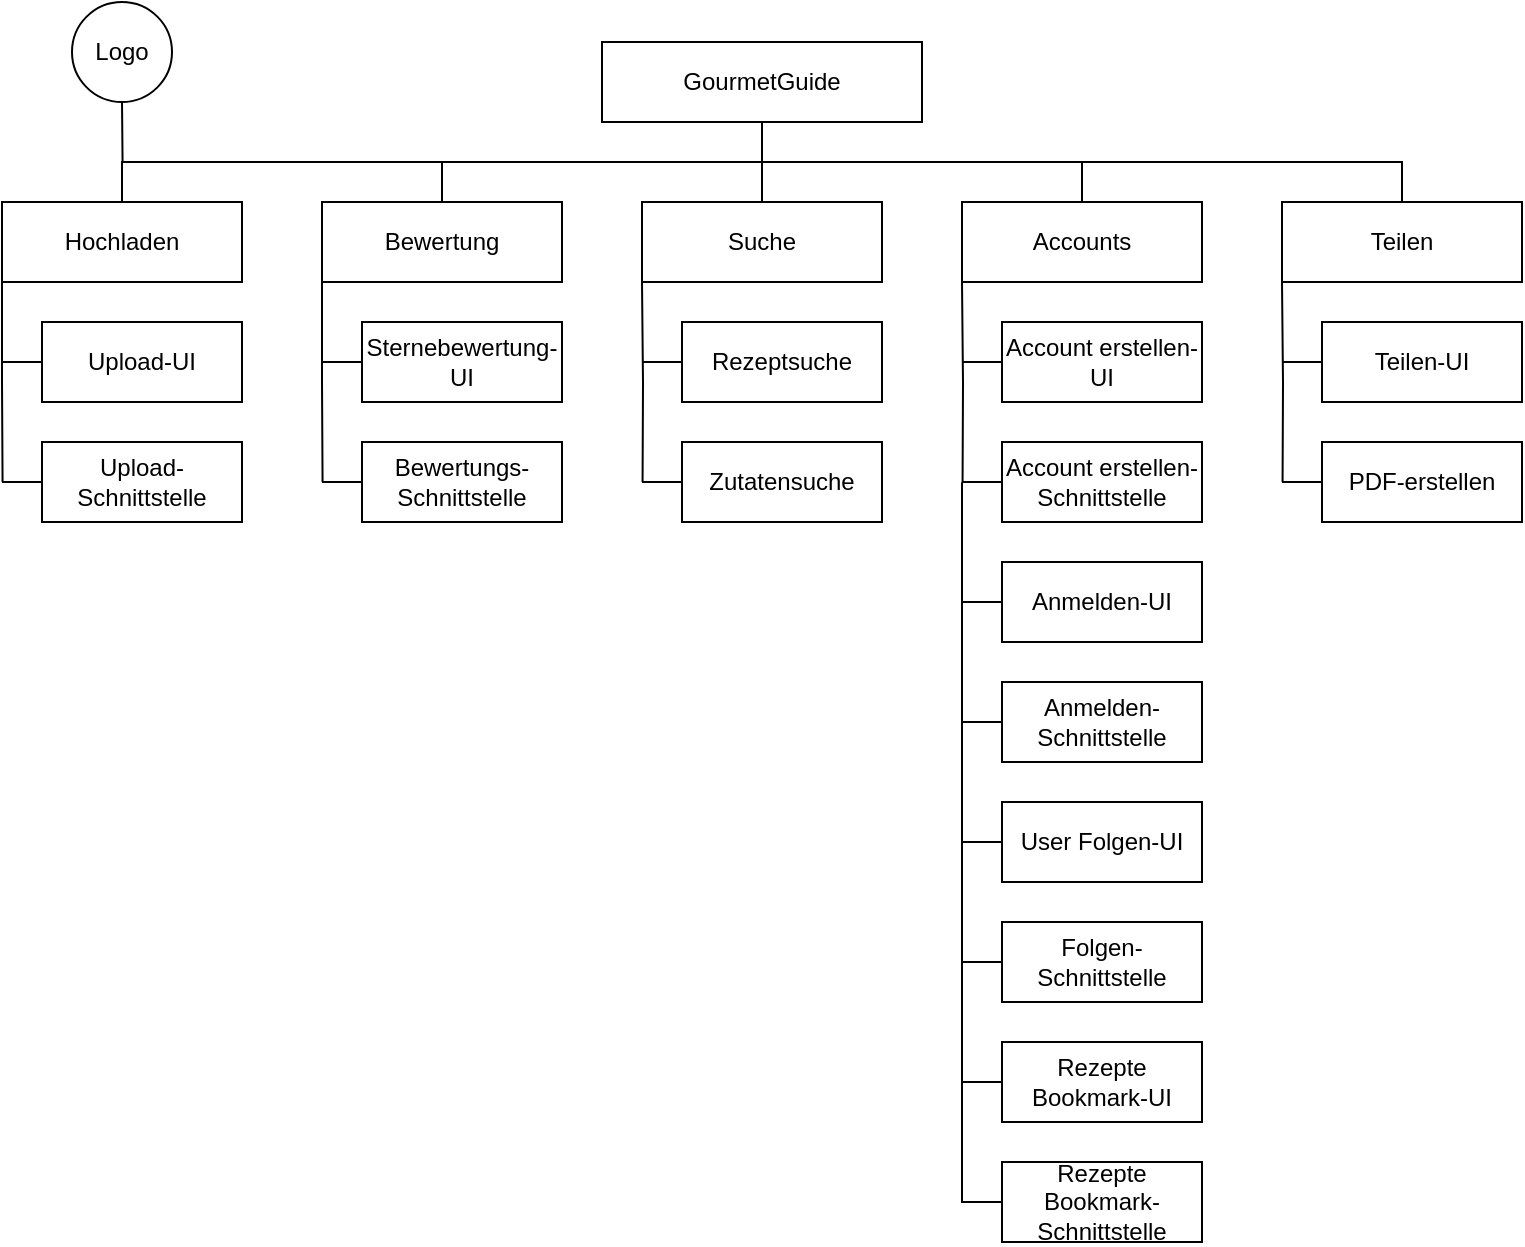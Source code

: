 <mxfile version="24.7.7">
  <diagram name="Seite-1" id="MGk_3q8jtqMFf_y7ZXC9">
    <mxGraphModel dx="494" dy="287" grid="1" gridSize="10" guides="1" tooltips="1" connect="1" arrows="1" fold="1" page="1" pageScale="1" pageWidth="827" pageHeight="1169" math="0" shadow="0">
      <root>
        <mxCell id="0" />
        <mxCell id="1" parent="0" />
        <mxCell id="921Ac5daBlPCPnIT0NoH-1" value="GourmetGuide" style="rounded=0;whiteSpace=wrap;html=1;" parent="1" vertex="1">
          <mxGeometry x="340" y="40" width="160" height="40" as="geometry" />
        </mxCell>
        <mxCell id="921Ac5daBlPCPnIT0NoH-4" style="edgeStyle=orthogonalEdgeStyle;rounded=0;orthogonalLoop=1;jettySize=auto;html=1;exitX=0.5;exitY=0;exitDx=0;exitDy=0;endArrow=none;endFill=0;entryX=0.5;entryY=1;entryDx=0;entryDy=0;" parent="1" source="921Ac5daBlPCPnIT0NoH-2" target="921Ac5daBlPCPnIT0NoH-1" edge="1">
          <mxGeometry relative="1" as="geometry">
            <mxPoint x="100" y="100" as="targetPoint" />
            <Array as="points">
              <mxPoint x="100" y="100" />
              <mxPoint x="420" y="100" />
            </Array>
          </mxGeometry>
        </mxCell>
        <mxCell id="921Ac5daBlPCPnIT0NoH-25" style="edgeStyle=orthogonalEdgeStyle;rounded=0;orthogonalLoop=1;jettySize=auto;html=1;exitX=0;exitY=1;exitDx=0;exitDy=0;endArrow=none;endFill=0;" parent="1" source="921Ac5daBlPCPnIT0NoH-2" edge="1">
          <mxGeometry relative="1" as="geometry">
            <mxPoint x="40.286" y="260" as="targetPoint" />
          </mxGeometry>
        </mxCell>
        <mxCell id="921Ac5daBlPCPnIT0NoH-2" value="Hochladen" style="rounded=0;whiteSpace=wrap;html=1;" parent="1" vertex="1">
          <mxGeometry x="40" y="120" width="120" height="40" as="geometry" />
        </mxCell>
        <mxCell id="921Ac5daBlPCPnIT0NoH-6" style="edgeStyle=orthogonalEdgeStyle;rounded=0;orthogonalLoop=1;jettySize=auto;html=1;exitX=0.5;exitY=0;exitDx=0;exitDy=0;endArrow=none;endFill=0;" parent="1" source="921Ac5daBlPCPnIT0NoH-3" edge="1">
          <mxGeometry relative="1" as="geometry">
            <mxPoint x="280" y="100" as="targetPoint" />
            <Array as="points">
              <mxPoint x="260" y="100" />
            </Array>
          </mxGeometry>
        </mxCell>
        <mxCell id="921Ac5daBlPCPnIT0NoH-22" style="edgeStyle=orthogonalEdgeStyle;rounded=0;orthogonalLoop=1;jettySize=auto;html=1;exitX=0;exitY=1;exitDx=0;exitDy=0;endArrow=none;endFill=0;" parent="1" source="921Ac5daBlPCPnIT0NoH-3" edge="1">
          <mxGeometry relative="1" as="geometry">
            <mxPoint x="200.286" y="260" as="targetPoint" />
          </mxGeometry>
        </mxCell>
        <mxCell id="921Ac5daBlPCPnIT0NoH-3" value="Bewertung" style="rounded=0;whiteSpace=wrap;html=1;" parent="1" vertex="1">
          <mxGeometry x="200" y="120" width="120" height="40" as="geometry" />
        </mxCell>
        <mxCell id="921Ac5daBlPCPnIT0NoH-9" style="edgeStyle=orthogonalEdgeStyle;rounded=0;orthogonalLoop=1;jettySize=auto;html=1;exitX=0.5;exitY=0;exitDx=0;exitDy=0;endArrow=none;endFill=0;" parent="1" source="921Ac5daBlPCPnIT0NoH-7" edge="1">
          <mxGeometry relative="1" as="geometry">
            <mxPoint x="420" y="100" as="targetPoint" />
          </mxGeometry>
        </mxCell>
        <mxCell id="921Ac5daBlPCPnIT0NoH-7" value="Suche" style="rounded=0;whiteSpace=wrap;html=1;" parent="1" vertex="1">
          <mxGeometry x="360" y="120" width="120" height="40" as="geometry" />
        </mxCell>
        <mxCell id="921Ac5daBlPCPnIT0NoH-10" style="edgeStyle=orthogonalEdgeStyle;rounded=0;orthogonalLoop=1;jettySize=auto;html=1;exitX=0.5;exitY=0;exitDx=0;exitDy=0;endArrow=none;endFill=0;" parent="1" source="921Ac5daBlPCPnIT0NoH-8" edge="1">
          <mxGeometry relative="1" as="geometry">
            <mxPoint x="420" y="100" as="targetPoint" />
            <Array as="points">
              <mxPoint x="580" y="100" />
            </Array>
          </mxGeometry>
        </mxCell>
        <mxCell id="921Ac5daBlPCPnIT0NoH-8" value="Accounts" style="rounded=0;whiteSpace=wrap;html=1;" parent="1" vertex="1">
          <mxGeometry x="520" y="120" width="120" height="40" as="geometry" />
        </mxCell>
        <mxCell id="921Ac5daBlPCPnIT0NoH-13" style="rounded=0;orthogonalLoop=1;jettySize=auto;html=1;exitX=0.5;exitY=0;exitDx=0;exitDy=0;endArrow=none;endFill=0;" parent="1" source="921Ac5daBlPCPnIT0NoH-11" edge="1">
          <mxGeometry relative="1" as="geometry">
            <mxPoint x="580" y="100" as="targetPoint" />
            <Array as="points">
              <mxPoint x="740" y="100" />
            </Array>
          </mxGeometry>
        </mxCell>
        <mxCell id="921Ac5daBlPCPnIT0NoH-11" value="Teilen" style="rounded=0;whiteSpace=wrap;html=1;" parent="1" vertex="1">
          <mxGeometry x="680" y="120" width="120" height="40" as="geometry" />
        </mxCell>
        <mxCell id="921Ac5daBlPCPnIT0NoH-27" style="edgeStyle=orthogonalEdgeStyle;rounded=0;orthogonalLoop=1;jettySize=auto;html=1;exitX=0;exitY=0.5;exitDx=0;exitDy=0;endArrow=none;endFill=0;" parent="1" source="921Ac5daBlPCPnIT0NoH-14" edge="1">
          <mxGeometry relative="1" as="geometry">
            <mxPoint x="40" y="200.143" as="targetPoint" />
          </mxGeometry>
        </mxCell>
        <mxCell id="921Ac5daBlPCPnIT0NoH-14" value="Upload-UI" style="rounded=0;whiteSpace=wrap;html=1;" parent="1" vertex="1">
          <mxGeometry x="60" y="180" width="100" height="40" as="geometry" />
        </mxCell>
        <mxCell id="921Ac5daBlPCPnIT0NoH-26" style="edgeStyle=orthogonalEdgeStyle;rounded=0;orthogonalLoop=1;jettySize=auto;html=1;exitX=0;exitY=0.5;exitDx=0;exitDy=0;endArrow=none;endFill=0;" parent="1" source="921Ac5daBlPCPnIT0NoH-15" edge="1">
          <mxGeometry relative="1" as="geometry">
            <mxPoint x="40" y="260.143" as="targetPoint" />
          </mxGeometry>
        </mxCell>
        <mxCell id="921Ac5daBlPCPnIT0NoH-15" value="Upload-Schnittstelle" style="rounded=0;whiteSpace=wrap;html=1;" parent="1" vertex="1">
          <mxGeometry x="60" y="240" width="100" height="40" as="geometry" />
        </mxCell>
        <mxCell id="921Ac5daBlPCPnIT0NoH-17" style="edgeStyle=orthogonalEdgeStyle;rounded=0;orthogonalLoop=1;jettySize=auto;html=1;exitX=0.5;exitY=1;exitDx=0;exitDy=0;endArrow=none;endFill=0;" parent="1" source="921Ac5daBlPCPnIT0NoH-16" edge="1">
          <mxGeometry relative="1" as="geometry">
            <mxPoint x="100.286" y="100" as="targetPoint" />
          </mxGeometry>
        </mxCell>
        <mxCell id="921Ac5daBlPCPnIT0NoH-16" value="Logo" style="ellipse;whiteSpace=wrap;html=1;aspect=fixed;" parent="1" vertex="1">
          <mxGeometry x="75" y="20" width="50" height="50" as="geometry" />
        </mxCell>
        <mxCell id="921Ac5daBlPCPnIT0NoH-23" style="edgeStyle=orthogonalEdgeStyle;rounded=0;orthogonalLoop=1;jettySize=auto;html=1;exitX=0;exitY=0.5;exitDx=0;exitDy=0;endArrow=none;endFill=0;" parent="1" source="921Ac5daBlPCPnIT0NoH-20" edge="1">
          <mxGeometry relative="1" as="geometry">
            <mxPoint x="200" y="260.143" as="targetPoint" />
          </mxGeometry>
        </mxCell>
        <mxCell id="921Ac5daBlPCPnIT0NoH-20" value="Bewertungs-Schnittstelle" style="rounded=0;whiteSpace=wrap;html=1;" parent="1" vertex="1">
          <mxGeometry x="220" y="240" width="100" height="40" as="geometry" />
        </mxCell>
        <mxCell id="921Ac5daBlPCPnIT0NoH-24" style="edgeStyle=orthogonalEdgeStyle;rounded=0;orthogonalLoop=1;jettySize=auto;html=1;exitX=0;exitY=0.5;exitDx=0;exitDy=0;endArrow=none;endFill=0;" parent="1" source="921Ac5daBlPCPnIT0NoH-21" edge="1">
          <mxGeometry relative="1" as="geometry">
            <mxPoint x="200" y="200.143" as="targetPoint" />
          </mxGeometry>
        </mxCell>
        <mxCell id="921Ac5daBlPCPnIT0NoH-21" value="Sternebewertung-UI" style="rounded=0;whiteSpace=wrap;html=1;" parent="1" vertex="1">
          <mxGeometry x="220" y="180" width="100" height="40" as="geometry" />
        </mxCell>
        <mxCell id="921Ac5daBlPCPnIT0NoH-28" style="edgeStyle=orthogonalEdgeStyle;rounded=0;orthogonalLoop=1;jettySize=auto;html=1;exitX=0;exitY=1;exitDx=0;exitDy=0;endArrow=none;endFill=0;" parent="1" edge="1">
          <mxGeometry relative="1" as="geometry">
            <mxPoint x="360.286" y="260" as="targetPoint" />
            <mxPoint x="360" y="160" as="sourcePoint" />
          </mxGeometry>
        </mxCell>
        <mxCell id="921Ac5daBlPCPnIT0NoH-29" style="edgeStyle=orthogonalEdgeStyle;rounded=0;orthogonalLoop=1;jettySize=auto;html=1;exitX=0;exitY=0.5;exitDx=0;exitDy=0;endArrow=none;endFill=0;" parent="1" source="921Ac5daBlPCPnIT0NoH-30" edge="1">
          <mxGeometry relative="1" as="geometry">
            <mxPoint x="360" y="260.143" as="targetPoint" />
          </mxGeometry>
        </mxCell>
        <mxCell id="921Ac5daBlPCPnIT0NoH-30" value="Zutatensuche" style="rounded=0;whiteSpace=wrap;html=1;" parent="1" vertex="1">
          <mxGeometry x="380" y="240" width="100" height="40" as="geometry" />
        </mxCell>
        <mxCell id="921Ac5daBlPCPnIT0NoH-31" style="edgeStyle=orthogonalEdgeStyle;rounded=0;orthogonalLoop=1;jettySize=auto;html=1;exitX=0;exitY=0.5;exitDx=0;exitDy=0;endArrow=none;endFill=0;" parent="1" source="921Ac5daBlPCPnIT0NoH-32" edge="1">
          <mxGeometry relative="1" as="geometry">
            <mxPoint x="360" y="200.143" as="targetPoint" />
          </mxGeometry>
        </mxCell>
        <mxCell id="921Ac5daBlPCPnIT0NoH-32" value="Rezeptsuche" style="rounded=0;whiteSpace=wrap;html=1;" parent="1" vertex="1">
          <mxGeometry x="380" y="180" width="100" height="40" as="geometry" />
        </mxCell>
        <mxCell id="921Ac5daBlPCPnIT0NoH-35" style="edgeStyle=orthogonalEdgeStyle;rounded=0;orthogonalLoop=1;jettySize=auto;html=1;exitX=0;exitY=1;exitDx=0;exitDy=0;endArrow=none;endFill=0;" parent="1" edge="1">
          <mxGeometry relative="1" as="geometry">
            <mxPoint x="520.286" y="260" as="targetPoint" />
            <mxPoint x="520" y="160" as="sourcePoint" />
          </mxGeometry>
        </mxCell>
        <mxCell id="921Ac5daBlPCPnIT0NoH-36" style="edgeStyle=orthogonalEdgeStyle;rounded=0;orthogonalLoop=1;jettySize=auto;html=1;exitX=0;exitY=0.5;exitDx=0;exitDy=0;endArrow=none;endFill=0;" parent="1" source="921Ac5daBlPCPnIT0NoH-37" edge="1">
          <mxGeometry relative="1" as="geometry">
            <mxPoint x="520" y="260.143" as="targetPoint" />
          </mxGeometry>
        </mxCell>
        <mxCell id="921Ac5daBlPCPnIT0NoH-37" value="Anmelden-UI" style="rounded=0;whiteSpace=wrap;html=1;" parent="1" vertex="1">
          <mxGeometry x="540" y="300" width="100" height="40" as="geometry" />
        </mxCell>
        <mxCell id="921Ac5daBlPCPnIT0NoH-38" style="edgeStyle=orthogonalEdgeStyle;rounded=0;orthogonalLoop=1;jettySize=auto;html=1;exitX=0;exitY=0.5;exitDx=0;exitDy=0;endArrow=none;endFill=0;" parent="1" source="921Ac5daBlPCPnIT0NoH-39" edge="1">
          <mxGeometry relative="1" as="geometry">
            <mxPoint x="520" y="200.143" as="targetPoint" />
          </mxGeometry>
        </mxCell>
        <mxCell id="921Ac5daBlPCPnIT0NoH-39" value="Account erstellen-UI" style="rounded=0;whiteSpace=wrap;html=1;" parent="1" vertex="1">
          <mxGeometry x="540" y="180" width="100" height="40" as="geometry" />
        </mxCell>
        <mxCell id="921Ac5daBlPCPnIT0NoH-42" style="edgeStyle=orthogonalEdgeStyle;rounded=0;orthogonalLoop=1;jettySize=auto;html=1;exitX=0;exitY=0.5;exitDx=0;exitDy=0;endArrow=none;endFill=0;" parent="1" source="921Ac5daBlPCPnIT0NoH-41" edge="1">
          <mxGeometry relative="1" as="geometry">
            <mxPoint x="520" y="260.143" as="targetPoint" />
          </mxGeometry>
        </mxCell>
        <mxCell id="921Ac5daBlPCPnIT0NoH-41" value="Account erstellen-Schnittstelle" style="rounded=0;whiteSpace=wrap;html=1;" parent="1" vertex="1">
          <mxGeometry x="540" y="240" width="100" height="40" as="geometry" />
        </mxCell>
        <mxCell id="921Ac5daBlPCPnIT0NoH-44" style="edgeStyle=orthogonalEdgeStyle;rounded=0;orthogonalLoop=1;jettySize=auto;html=1;exitX=0;exitY=0.5;exitDx=0;exitDy=0;endArrow=none;endFill=0;" parent="1" source="921Ac5daBlPCPnIT0NoH-43" edge="1">
          <mxGeometry relative="1" as="geometry">
            <mxPoint x="520" y="320" as="targetPoint" />
          </mxGeometry>
        </mxCell>
        <mxCell id="921Ac5daBlPCPnIT0NoH-43" value="Anmelden-Schnittstelle" style="rounded=0;whiteSpace=wrap;html=1;" parent="1" vertex="1">
          <mxGeometry x="540" y="360" width="100" height="40" as="geometry" />
        </mxCell>
        <mxCell id="921Ac5daBlPCPnIT0NoH-45" style="edgeStyle=orthogonalEdgeStyle;rounded=0;orthogonalLoop=1;jettySize=auto;html=1;exitX=0;exitY=1;exitDx=0;exitDy=0;endArrow=none;endFill=0;" parent="1" edge="1">
          <mxGeometry relative="1" as="geometry">
            <mxPoint x="680.286" y="260" as="targetPoint" />
            <mxPoint x="680" y="160" as="sourcePoint" />
          </mxGeometry>
        </mxCell>
        <mxCell id="921Ac5daBlPCPnIT0NoH-46" style="edgeStyle=orthogonalEdgeStyle;rounded=0;orthogonalLoop=1;jettySize=auto;html=1;exitX=0;exitY=0.5;exitDx=0;exitDy=0;endArrow=none;endFill=0;" parent="1" source="921Ac5daBlPCPnIT0NoH-47" edge="1">
          <mxGeometry relative="1" as="geometry">
            <mxPoint x="680" y="200.143" as="targetPoint" />
          </mxGeometry>
        </mxCell>
        <mxCell id="921Ac5daBlPCPnIT0NoH-47" value="Teilen-UI" style="rounded=0;whiteSpace=wrap;html=1;" parent="1" vertex="1">
          <mxGeometry x="700" y="180" width="100" height="40" as="geometry" />
        </mxCell>
        <mxCell id="921Ac5daBlPCPnIT0NoH-48" style="edgeStyle=orthogonalEdgeStyle;rounded=0;orthogonalLoop=1;jettySize=auto;html=1;exitX=0;exitY=0.5;exitDx=0;exitDy=0;endArrow=none;endFill=0;" parent="1" source="921Ac5daBlPCPnIT0NoH-49" edge="1">
          <mxGeometry relative="1" as="geometry">
            <mxPoint x="680" y="260.143" as="targetPoint" />
          </mxGeometry>
        </mxCell>
        <mxCell id="921Ac5daBlPCPnIT0NoH-49" value="PDF-erstellen" style="rounded=0;whiteSpace=wrap;html=1;" parent="1" vertex="1">
          <mxGeometry x="700" y="240" width="100" height="40" as="geometry" />
        </mxCell>
        <mxCell id="EzP8kZ21SqTE7VAjJr_d-1" style="edgeStyle=orthogonalEdgeStyle;rounded=0;orthogonalLoop=1;jettySize=auto;html=1;exitX=0;exitY=0.5;exitDx=0;exitDy=0;endArrow=none;endFill=0;" edge="1" parent="1" source="EzP8kZ21SqTE7VAjJr_d-2">
          <mxGeometry relative="1" as="geometry">
            <mxPoint x="520" y="380" as="targetPoint" />
          </mxGeometry>
        </mxCell>
        <mxCell id="EzP8kZ21SqTE7VAjJr_d-2" value="User Folgen-UI" style="rounded=0;whiteSpace=wrap;html=1;" vertex="1" parent="1">
          <mxGeometry x="540" y="420" width="100" height="40" as="geometry" />
        </mxCell>
        <mxCell id="EzP8kZ21SqTE7VAjJr_d-3" style="edgeStyle=orthogonalEdgeStyle;rounded=0;orthogonalLoop=1;jettySize=auto;html=1;exitX=0;exitY=0.5;exitDx=0;exitDy=0;endArrow=none;endFill=0;" edge="1" parent="1" source="EzP8kZ21SqTE7VAjJr_d-4">
          <mxGeometry relative="1" as="geometry">
            <mxPoint x="520" y="440" as="targetPoint" />
          </mxGeometry>
        </mxCell>
        <mxCell id="EzP8kZ21SqTE7VAjJr_d-4" value="Folgen- Schnittstelle" style="rounded=0;whiteSpace=wrap;html=1;" vertex="1" parent="1">
          <mxGeometry x="540" y="480" width="100" height="40" as="geometry" />
        </mxCell>
        <mxCell id="EzP8kZ21SqTE7VAjJr_d-5" style="edgeStyle=orthogonalEdgeStyle;rounded=0;orthogonalLoop=1;jettySize=auto;html=1;exitX=0;exitY=0.5;exitDx=0;exitDy=0;endArrow=none;endFill=0;" edge="1" parent="1" source="EzP8kZ21SqTE7VAjJr_d-6">
          <mxGeometry relative="1" as="geometry">
            <mxPoint x="520" y="500" as="targetPoint" />
          </mxGeometry>
        </mxCell>
        <mxCell id="EzP8kZ21SqTE7VAjJr_d-6" value="Rezepte Bookmark-UI" style="rounded=0;whiteSpace=wrap;html=1;" vertex="1" parent="1">
          <mxGeometry x="540" y="540" width="100" height="40" as="geometry" />
        </mxCell>
        <mxCell id="EzP8kZ21SqTE7VAjJr_d-7" style="edgeStyle=orthogonalEdgeStyle;rounded=0;orthogonalLoop=1;jettySize=auto;html=1;exitX=0;exitY=0.5;exitDx=0;exitDy=0;endArrow=none;endFill=0;" edge="1" parent="1" source="EzP8kZ21SqTE7VAjJr_d-8">
          <mxGeometry relative="1" as="geometry">
            <mxPoint x="520" y="560" as="targetPoint" />
          </mxGeometry>
        </mxCell>
        <mxCell id="EzP8kZ21SqTE7VAjJr_d-8" value="Rezepte Bookmark-Schnittstelle" style="rounded=0;whiteSpace=wrap;html=1;" vertex="1" parent="1">
          <mxGeometry x="540" y="600" width="100" height="40" as="geometry" />
        </mxCell>
      </root>
    </mxGraphModel>
  </diagram>
</mxfile>
